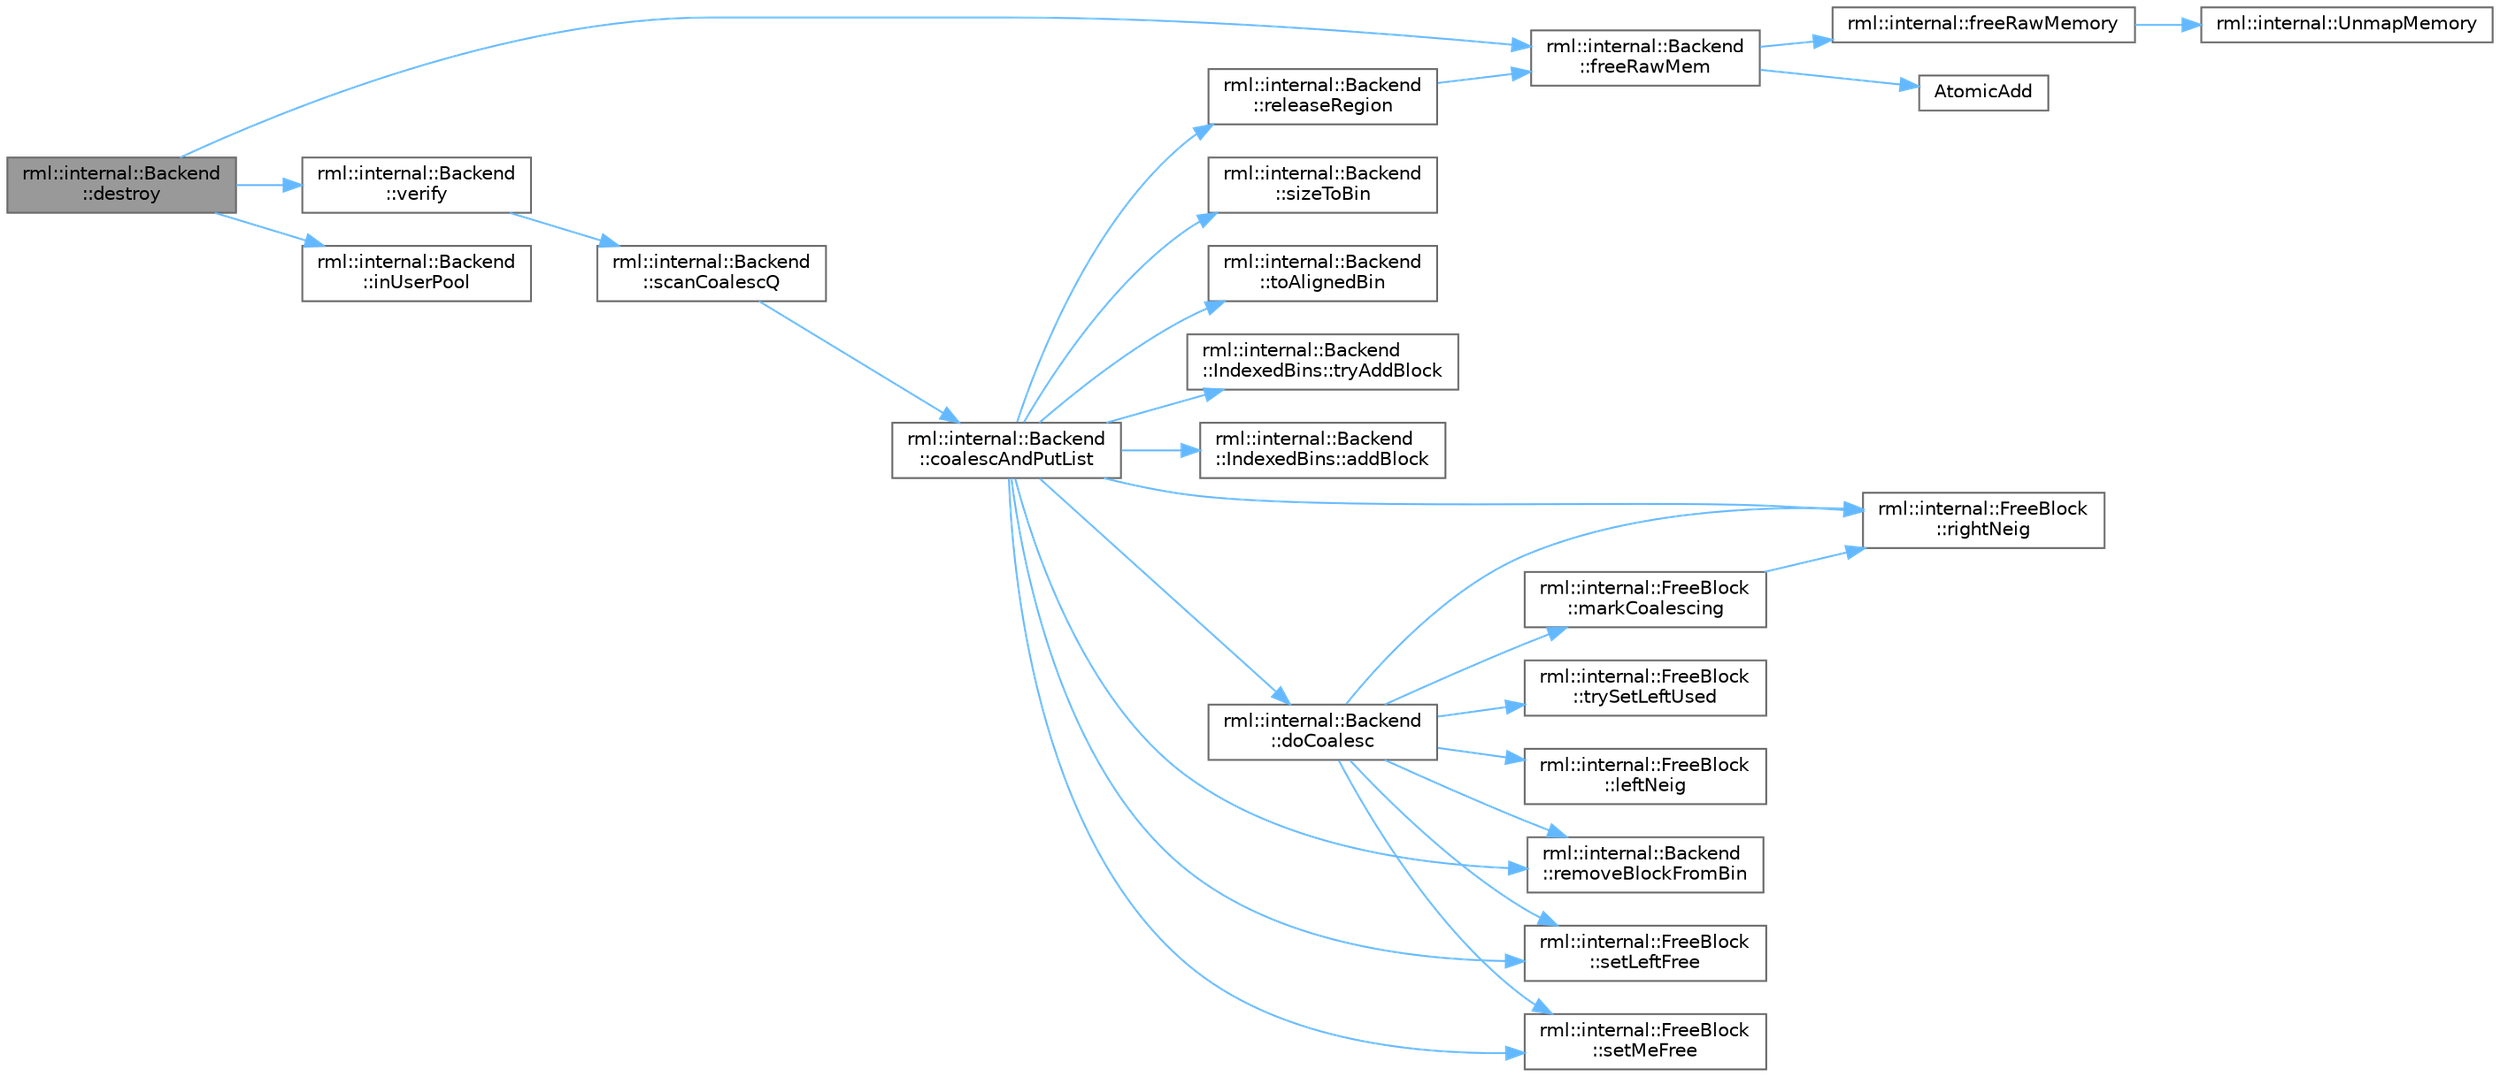 digraph "rml::internal::Backend::destroy"
{
 // LATEX_PDF_SIZE
  bgcolor="transparent";
  edge [fontname=Helvetica,fontsize=10,labelfontname=Helvetica,labelfontsize=10];
  node [fontname=Helvetica,fontsize=10,shape=box,height=0.2,width=0.4];
  rankdir="LR";
  Node1 [id="Node000001",label="rml::internal::Backend\l::destroy",height=0.2,width=0.4,color="gray40", fillcolor="grey60", style="filled", fontcolor="black",tooltip=" "];
  Node1 -> Node2 [id="edge1_Node000001_Node000002",color="steelblue1",style="solid",tooltip=" "];
  Node2 [id="Node000002",label="rml::internal::Backend\l::freeRawMem",height=0.2,width=0.4,color="grey40", fillcolor="white", style="filled",URL="$classrml_1_1internal_1_1_backend.html#a7789b9e7e8feeb284af94e32f0fbd969",tooltip=" "];
  Node2 -> Node3 [id="edge2_Node000002_Node000003",color="steelblue1",style="solid",tooltip=" "];
  Node3 [id="Node000003",label="AtomicAdd",height=0.2,width=0.4,color="grey40", fillcolor="white", style="filled",URL="$_synchronize_8h.html#ae9382ede99cb71105906a4be5337e684",tooltip=" "];
  Node2 -> Node4 [id="edge3_Node000002_Node000004",color="steelblue1",style="solid",tooltip=" "];
  Node4 [id="Node000004",label="rml::internal::freeRawMemory",height=0.2,width=0.4,color="grey40", fillcolor="white", style="filled",URL="$namespacerml_1_1internal.html#a2ea1623a7b12844a70215bf8ae6544df",tooltip=" "];
  Node4 -> Node5 [id="edge4_Node000004_Node000005",color="steelblue1",style="solid",tooltip=" "];
  Node5 [id="Node000005",label="rml::internal::UnmapMemory",height=0.2,width=0.4,color="grey40", fillcolor="white", style="filled",URL="$namespacerml_1_1internal.html#a0d0de9a8386655564c0ccabe210fef00",tooltip=" "];
  Node1 -> Node6 [id="edge5_Node000001_Node000006",color="steelblue1",style="solid",tooltip=" "];
  Node6 [id="Node000006",label="rml::internal::Backend\l::inUserPool",height=0.2,width=0.4,color="grey40", fillcolor="white", style="filled",URL="$classrml_1_1internal_1_1_backend.html#a0d970b8baf9c882ee49d4467b88fcd3b",tooltip=" "];
  Node1 -> Node7 [id="edge6_Node000001_Node000007",color="steelblue1",style="solid",tooltip=" "];
  Node7 [id="Node000007",label="rml::internal::Backend\l::verify",height=0.2,width=0.4,color="grey40", fillcolor="white", style="filled",URL="$classrml_1_1internal_1_1_backend.html#a0cbbed6276cadaaf90641097d9618579",tooltip=" "];
  Node7 -> Node8 [id="edge7_Node000007_Node000008",color="steelblue1",style="solid",tooltip=" "];
  Node8 [id="Node000008",label="rml::internal::Backend\l::scanCoalescQ",height=0.2,width=0.4,color="grey40", fillcolor="white", style="filled",URL="$classrml_1_1internal_1_1_backend.html#ade18da717ae37ea63f0a8cabc3a29536",tooltip=" "];
  Node8 -> Node9 [id="edge8_Node000008_Node000009",color="steelblue1",style="solid",tooltip=" "];
  Node9 [id="Node000009",label="rml::internal::Backend\l::coalescAndPutList",height=0.2,width=0.4,color="grey40", fillcolor="white", style="filled",URL="$classrml_1_1internal_1_1_backend.html#ab7187ff304d09cf6f069821b4ab8e2fb",tooltip=" "];
  Node9 -> Node10 [id="edge9_Node000009_Node000010",color="steelblue1",style="solid",tooltip=" "];
  Node10 [id="Node000010",label="rml::internal::Backend\l::IndexedBins::addBlock",height=0.2,width=0.4,color="grey40", fillcolor="white", style="filled",URL="$classrml_1_1internal_1_1_backend_1_1_indexed_bins.html#acb8b3b2c17574e6a77c9135c6f3e027d",tooltip=" "];
  Node9 -> Node11 [id="edge10_Node000009_Node000011",color="steelblue1",style="solid",tooltip=" "];
  Node11 [id="Node000011",label="rml::internal::Backend\l::doCoalesc",height=0.2,width=0.4,color="grey40", fillcolor="white", style="filled",URL="$classrml_1_1internal_1_1_backend.html#a7632dfe63a52e77e13875b7e44d4ab76",tooltip=" "];
  Node11 -> Node12 [id="edge11_Node000011_Node000012",color="steelblue1",style="solid",tooltip=" "];
  Node12 [id="Node000012",label="rml::internal::FreeBlock\l::leftNeig",height=0.2,width=0.4,color="grey40", fillcolor="white", style="filled",URL="$classrml_1_1internal_1_1_free_block.html#a9075db651a017ef5897fa40a019bda59",tooltip=" "];
  Node11 -> Node13 [id="edge12_Node000011_Node000013",color="steelblue1",style="solid",tooltip=" "];
  Node13 [id="Node000013",label="rml::internal::FreeBlock\l::markCoalescing",height=0.2,width=0.4,color="grey40", fillcolor="white", style="filled",URL="$classrml_1_1internal_1_1_free_block.html#a3ce0e6bfe3611b907f50f4a37b6baa39",tooltip=" "];
  Node13 -> Node14 [id="edge13_Node000013_Node000014",color="steelblue1",style="solid",tooltip=" "];
  Node14 [id="Node000014",label="rml::internal::FreeBlock\l::rightNeig",height=0.2,width=0.4,color="grey40", fillcolor="white", style="filled",URL="$classrml_1_1internal_1_1_free_block.html#aac4719caa91288e649a063c1e63943ea",tooltip=" "];
  Node11 -> Node15 [id="edge14_Node000011_Node000015",color="steelblue1",style="solid",tooltip=" "];
  Node15 [id="Node000015",label="rml::internal::Backend\l::removeBlockFromBin",height=0.2,width=0.4,color="grey40", fillcolor="white", style="filled",URL="$classrml_1_1internal_1_1_backend.html#a9e707331f648a72caf2822fa488b6273",tooltip=" "];
  Node11 -> Node14 [id="edge15_Node000011_Node000014",color="steelblue1",style="solid",tooltip=" "];
  Node11 -> Node16 [id="edge16_Node000011_Node000016",color="steelblue1",style="solid",tooltip=" "];
  Node16 [id="Node000016",label="rml::internal::FreeBlock\l::setLeftFree",height=0.2,width=0.4,color="grey40", fillcolor="white", style="filled",URL="$classrml_1_1internal_1_1_free_block.html#aec3adaa09c9a1ac4ee63ec09f919d0ce",tooltip=" "];
  Node11 -> Node17 [id="edge17_Node000011_Node000017",color="steelblue1",style="solid",tooltip=" "];
  Node17 [id="Node000017",label="rml::internal::FreeBlock\l::setMeFree",height=0.2,width=0.4,color="grey40", fillcolor="white", style="filled",URL="$classrml_1_1internal_1_1_free_block.html#a288e6db81f9d5882ddc9cec10aa38db2",tooltip=" "];
  Node11 -> Node18 [id="edge18_Node000011_Node000018",color="steelblue1",style="solid",tooltip=" "];
  Node18 [id="Node000018",label="rml::internal::FreeBlock\l::trySetLeftUsed",height=0.2,width=0.4,color="grey40", fillcolor="white", style="filled",URL="$classrml_1_1internal_1_1_free_block.html#a130e1d04a373da8fc346399589225bb7",tooltip=" "];
  Node9 -> Node19 [id="edge19_Node000009_Node000019",color="steelblue1",style="solid",tooltip=" "];
  Node19 [id="Node000019",label="rml::internal::Backend\l::releaseRegion",height=0.2,width=0.4,color="grey40", fillcolor="white", style="filled",URL="$classrml_1_1internal_1_1_backend.html#abc1e069ce438bb93d53e6a9333253d47",tooltip=" "];
  Node19 -> Node2 [id="edge20_Node000019_Node000002",color="steelblue1",style="solid",tooltip=" "];
  Node9 -> Node15 [id="edge21_Node000009_Node000015",color="steelblue1",style="solid",tooltip=" "];
  Node9 -> Node14 [id="edge22_Node000009_Node000014",color="steelblue1",style="solid",tooltip=" "];
  Node9 -> Node16 [id="edge23_Node000009_Node000016",color="steelblue1",style="solid",tooltip=" "];
  Node9 -> Node17 [id="edge24_Node000009_Node000017",color="steelblue1",style="solid",tooltip=" "];
  Node9 -> Node20 [id="edge25_Node000009_Node000020",color="steelblue1",style="solid",tooltip=" "];
  Node20 [id="Node000020",label="rml::internal::Backend\l::sizeToBin",height=0.2,width=0.4,color="grey40", fillcolor="white", style="filled",URL="$classrml_1_1internal_1_1_backend.html#a88ffac989c26a384799d3e6fedffa17b",tooltip=" "];
  Node9 -> Node21 [id="edge26_Node000009_Node000021",color="steelblue1",style="solid",tooltip=" "];
  Node21 [id="Node000021",label="rml::internal::Backend\l::toAlignedBin",height=0.2,width=0.4,color="grey40", fillcolor="white", style="filled",URL="$classrml_1_1internal_1_1_backend.html#a361793e5067f0627700c3d6e10f230bd",tooltip=" "];
  Node9 -> Node22 [id="edge27_Node000009_Node000022",color="steelblue1",style="solid",tooltip=" "];
  Node22 [id="Node000022",label="rml::internal::Backend\l::IndexedBins::tryAddBlock",height=0.2,width=0.4,color="grey40", fillcolor="white", style="filled",URL="$classrml_1_1internal_1_1_backend_1_1_indexed_bins.html#a462c443a37dea32f4c5cfdec77067233",tooltip=" "];
}
